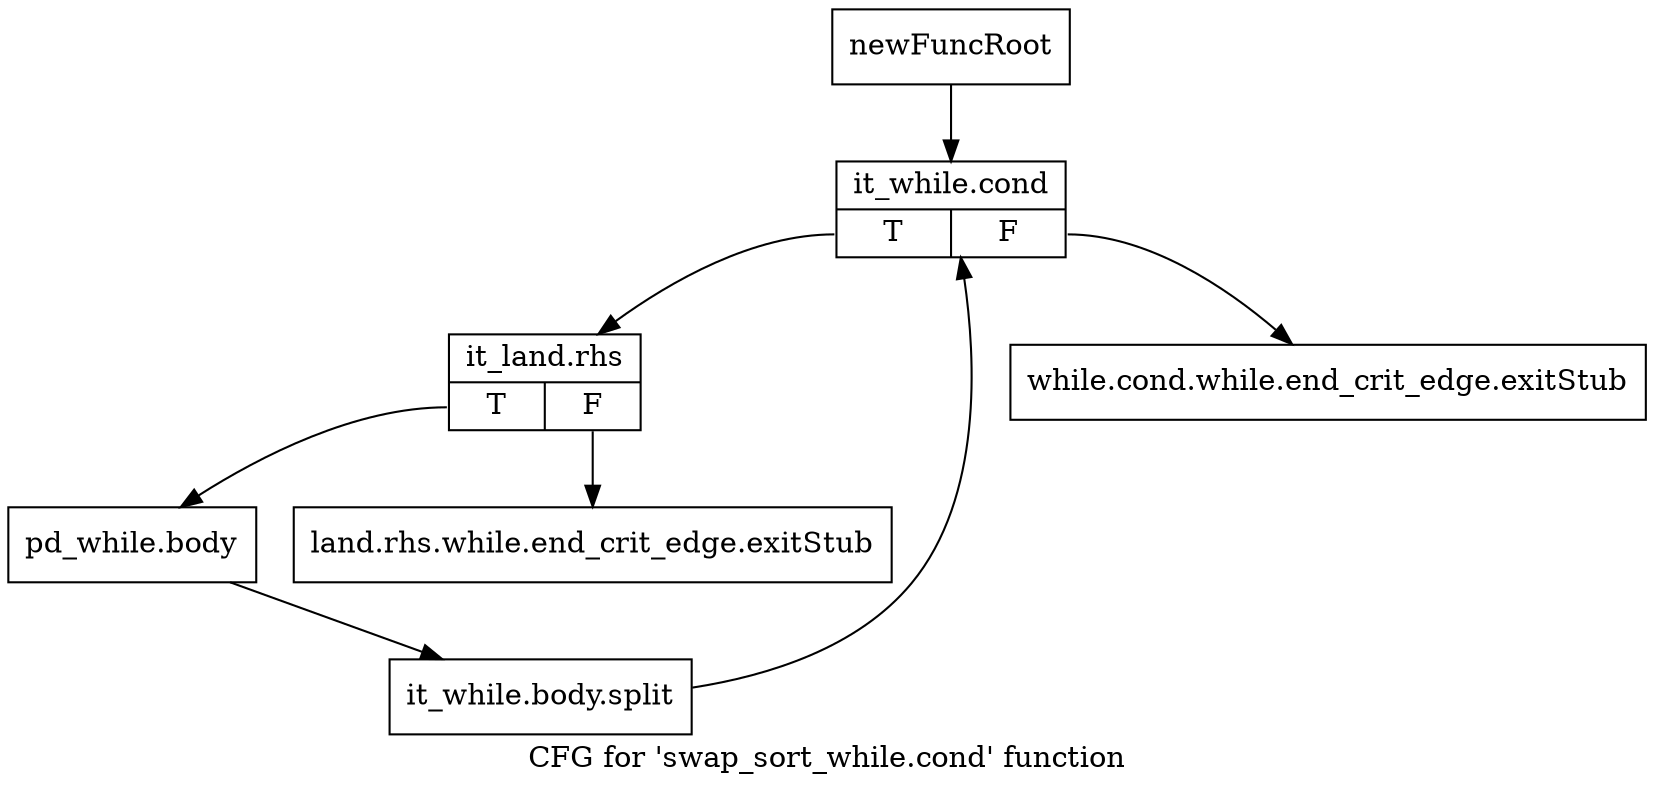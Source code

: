 digraph "CFG for 'swap_sort_while.cond' function" {
	label="CFG for 'swap_sort_while.cond' function";

	Node0xb2c20d0 [shape=record,label="{newFuncRoot}"];
	Node0xb2c20d0 -> Node0xb2c21c0;
	Node0xb2c2120 [shape=record,label="{while.cond.while.end_crit_edge.exitStub}"];
	Node0xb2c2170 [shape=record,label="{land.rhs.while.end_crit_edge.exitStub}"];
	Node0xb2c21c0 [shape=record,label="{it_while.cond|{<s0>T|<s1>F}}"];
	Node0xb2c21c0:s0 -> Node0xb2c2210;
	Node0xb2c21c0:s1 -> Node0xb2c2120;
	Node0xb2c2210 [shape=record,label="{it_land.rhs|{<s0>T|<s1>F}}"];
	Node0xb2c2210:s0 -> Node0xb2c2260;
	Node0xb2c2210:s1 -> Node0xb2c2170;
	Node0xb2c2260 [shape=record,label="{pd_while.body}"];
	Node0xb2c2260 -> Node0xf6b4370;
	Node0xf6b4370 [shape=record,label="{it_while.body.split}"];
	Node0xf6b4370 -> Node0xb2c21c0;
}
